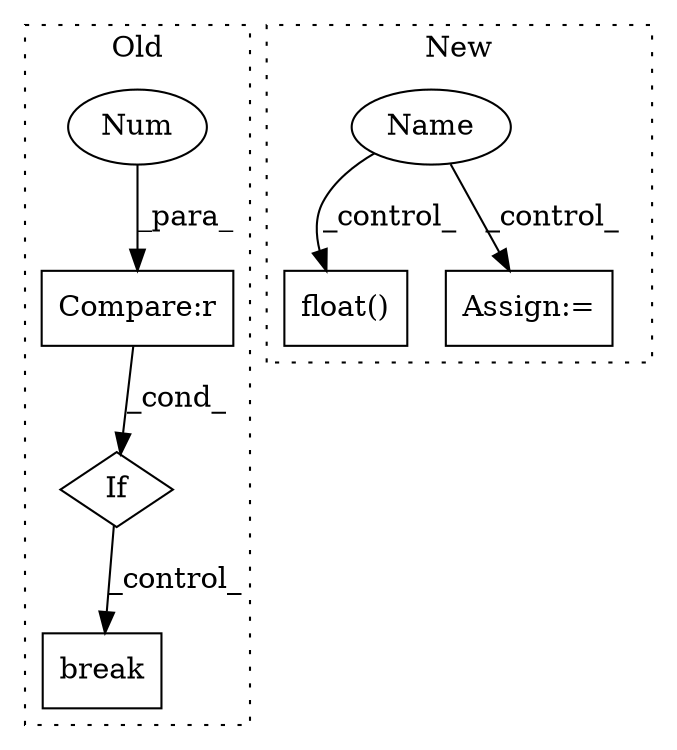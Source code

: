 digraph G {
subgraph cluster0 {
1 [label="break" a="94" s="1046" l="5" shape="box"];
3 [label="If" a="96" s="1034" l="3" shape="diamond"];
4 [label="Compare:r" a="40" s="1037" l="7" shape="box"];
7 [label="Num" a="76" s="1042" l="2" shape="ellipse"];
label = "Old";
style="dotted";
}
subgraph cluster1 {
2 [label="float()" a="75" s="2067" l="79" shape="box"];
5 [label="Name" a="87" s="1094" l="1" shape="ellipse"];
6 [label="Assign:=" a="68" s="2771" l="3" shape="box"];
label = "New";
style="dotted";
}
3 -> 1 [label="_control_"];
4 -> 3 [label="_cond_"];
5 -> 6 [label="_control_"];
5 -> 2 [label="_control_"];
7 -> 4 [label="_para_"];
}